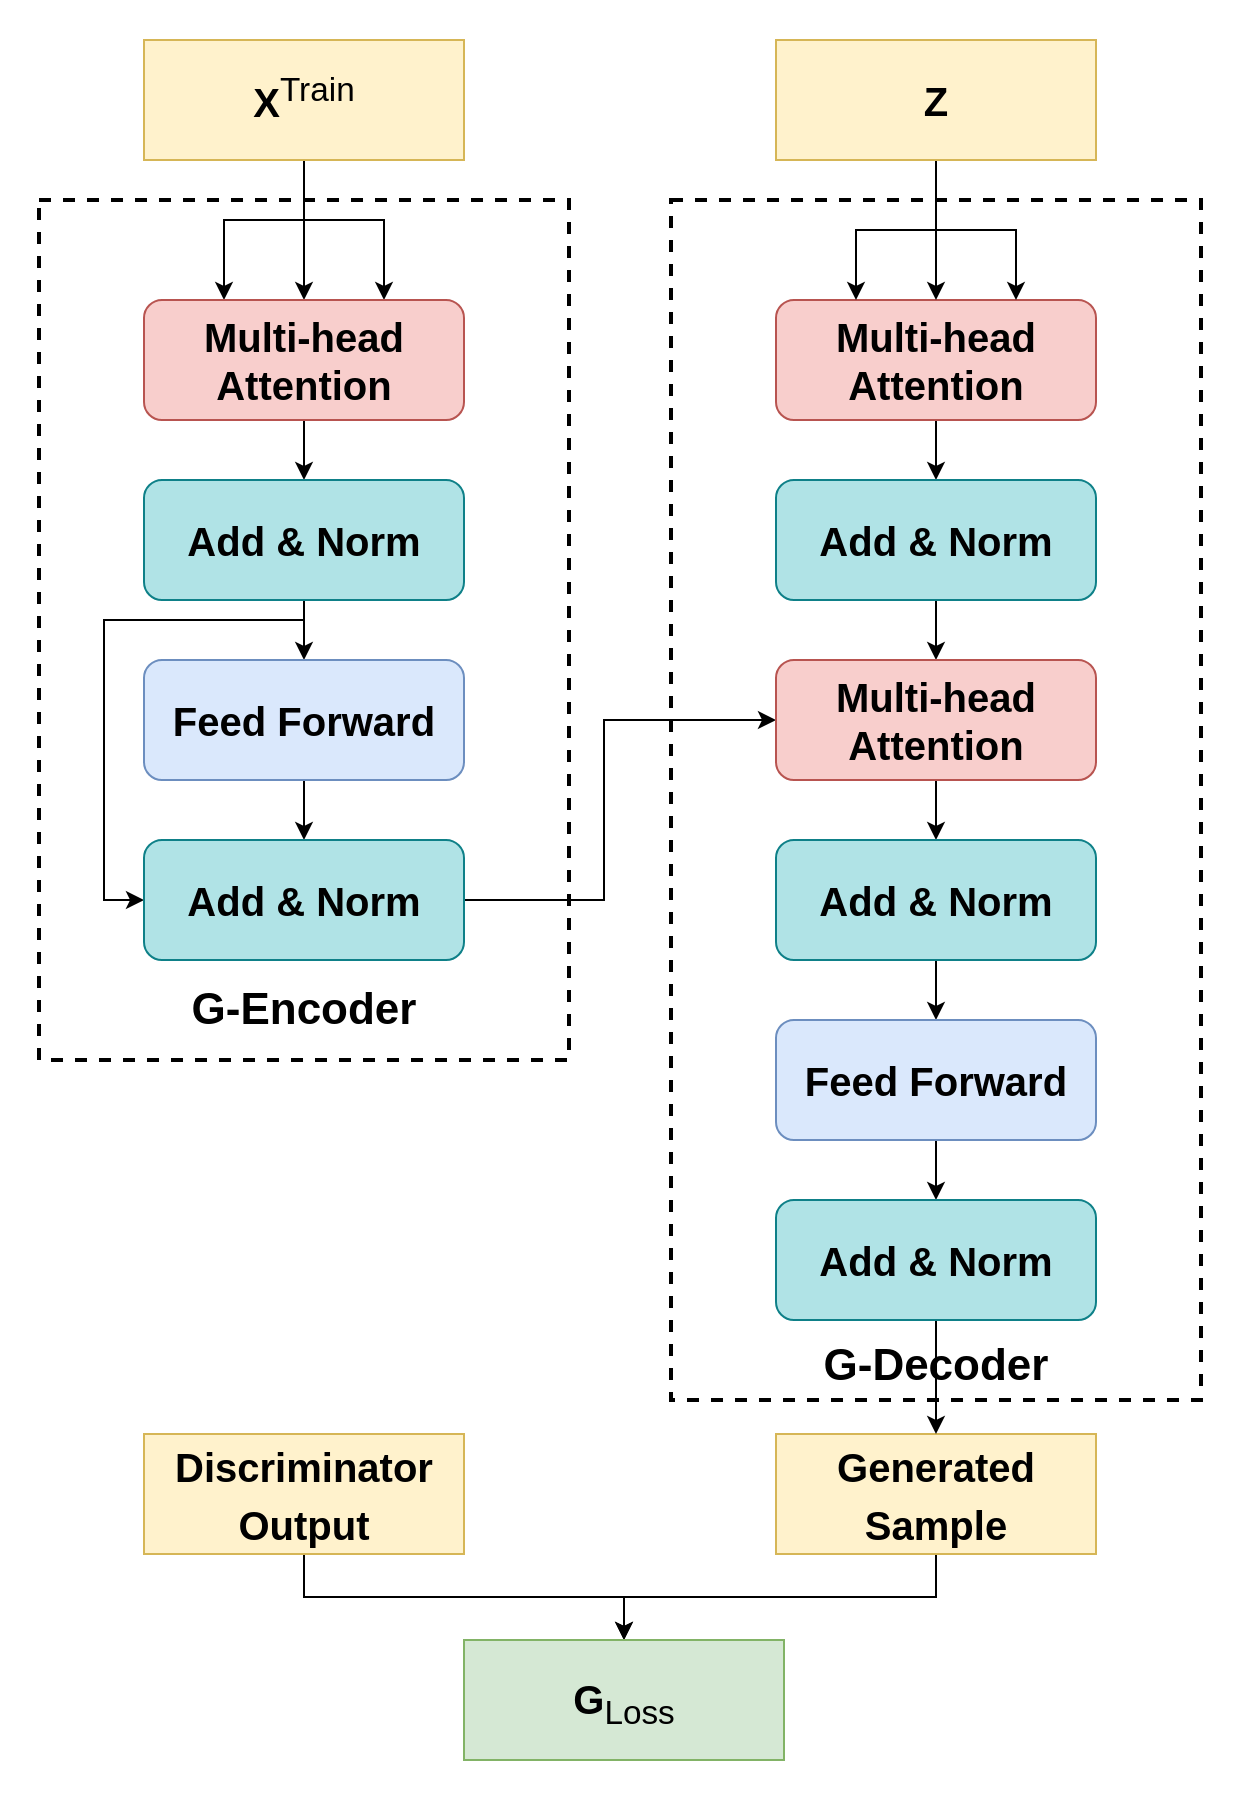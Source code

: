 <mxfile version="15.8.7" type="device"><diagram id="85stAc6cOphjk1my8RDN" name="页-1"><mxGraphModel dx="1038" dy="649" grid="1" gridSize="10" guides="1" tooltips="1" connect="1" arrows="1" fold="1" page="1" pageScale="1" pageWidth="827" pageHeight="1169" math="0" shadow="0"><root><mxCell id="0"/><mxCell id="1" parent="0"/><mxCell id="A72HZhgT-HijQ_DIUqSm-1" value="" style="rounded=0;whiteSpace=wrap;html=1;dashed=1;labelBorderColor=#FFFFFF;sketch=0;fontSize=20;strokeWidth=2;strokeColor=none;" parent="1" vertex="1"><mxGeometry x="102" y="50" width="620" height="900" as="geometry"/></mxCell><mxCell id="A72HZhgT-HijQ_DIUqSm-39" value="" style="rounded=0;whiteSpace=wrap;html=1;dashed=1;strokeWidth=2;fillColor=none;" parent="1" vertex="1"><mxGeometry x="437.5" y="150" width="265" height="600" as="geometry"/></mxCell><mxCell id="A72HZhgT-HijQ_DIUqSm-2" value="" style="rounded=0;whiteSpace=wrap;html=1;dashed=1;strokeWidth=2;fillColor=none;" parent="1" vertex="1"><mxGeometry x="121.5" y="150" width="265" height="430" as="geometry"/></mxCell><mxCell id="A72HZhgT-HijQ_DIUqSm-3" style="edgeStyle=orthogonalEdgeStyle;rounded=0;orthogonalLoop=1;jettySize=auto;html=1;exitX=0.5;exitY=1;exitDx=0;exitDy=0;entryX=0.25;entryY=0;entryDx=0;entryDy=0;fontStyle=1" parent="1" source="A72HZhgT-HijQ_DIUqSm-6" target="A72HZhgT-HijQ_DIUqSm-8" edge="1"><mxGeometry relative="1" as="geometry"><Array as="points"><mxPoint x="254" y="160"/><mxPoint x="214" y="160"/></Array></mxGeometry></mxCell><mxCell id="A72HZhgT-HijQ_DIUqSm-4" style="edgeStyle=orthogonalEdgeStyle;rounded=0;orthogonalLoop=1;jettySize=auto;html=1;exitX=0.5;exitY=1;exitDx=0;exitDy=0;entryX=0.5;entryY=0;entryDx=0;entryDy=0;fontStyle=1" parent="1" source="A72HZhgT-HijQ_DIUqSm-6" target="A72HZhgT-HijQ_DIUqSm-8" edge="1"><mxGeometry relative="1" as="geometry"/></mxCell><mxCell id="A72HZhgT-HijQ_DIUqSm-5" style="edgeStyle=orthogonalEdgeStyle;rounded=0;orthogonalLoop=1;jettySize=auto;html=1;exitX=0.5;exitY=1;exitDx=0;exitDy=0;entryX=0.75;entryY=0;entryDx=0;entryDy=0;fontStyle=1" parent="1" source="A72HZhgT-HijQ_DIUqSm-6" target="A72HZhgT-HijQ_DIUqSm-8" edge="1"><mxGeometry relative="1" as="geometry"><Array as="points"><mxPoint x="254" y="160"/><mxPoint x="294" y="160"/></Array></mxGeometry></mxCell><mxCell id="A72HZhgT-HijQ_DIUqSm-6" value="&lt;font style=&quot;font-size: 20px&quot;&gt;X&lt;span style=&quot;font-weight: normal&quot;&gt;&lt;sup&gt;Train&lt;/sup&gt;&lt;/span&gt;&lt;/font&gt;" style="rounded=0;whiteSpace=wrap;html=1;fontStyle=1;fontSize=24;fillColor=#fff2cc;strokeColor=#d6b656;" parent="1" vertex="1"><mxGeometry x="174" y="70" width="160" height="60" as="geometry"/></mxCell><mxCell id="A72HZhgT-HijQ_DIUqSm-7" style="edgeStyle=orthogonalEdgeStyle;rounded=0;orthogonalLoop=1;jettySize=auto;html=1;exitX=0.5;exitY=1;exitDx=0;exitDy=0;entryX=0.5;entryY=0;entryDx=0;entryDy=0;fontStyle=1" parent="1" source="A72HZhgT-HijQ_DIUqSm-8" target="A72HZhgT-HijQ_DIUqSm-13" edge="1"><mxGeometry relative="1" as="geometry"/></mxCell><mxCell id="A72HZhgT-HijQ_DIUqSm-8" value="Multi-head&lt;br&gt;Attention" style="rounded=1;whiteSpace=wrap;html=1;fontSize=20;fontStyle=1;fillColor=#f8cecc;strokeColor=#b85450;" parent="1" vertex="1"><mxGeometry x="174" y="200" width="160" height="60" as="geometry"/></mxCell><mxCell id="A72HZhgT-HijQ_DIUqSm-9" style="edgeStyle=orthogonalEdgeStyle;rounded=0;orthogonalLoop=1;jettySize=auto;html=1;exitX=0.5;exitY=1;exitDx=0;exitDy=0;entryX=0.5;entryY=0;entryDx=0;entryDy=0;fontStyle=1" parent="1" source="A72HZhgT-HijQ_DIUqSm-10" target="A72HZhgT-HijQ_DIUqSm-15" edge="1"><mxGeometry relative="1" as="geometry"/></mxCell><mxCell id="A72HZhgT-HijQ_DIUqSm-10" value="Multi-head&lt;br&gt;Attention" style="rounded=1;whiteSpace=wrap;html=1;fontSize=20;fontStyle=1;fillColor=#f8cecc;strokeColor=#b85450;" parent="1" vertex="1"><mxGeometry x="490" y="200" width="160" height="60" as="geometry"/></mxCell><mxCell id="A72HZhgT-HijQ_DIUqSm-11" style="edgeStyle=orthogonalEdgeStyle;rounded=0;orthogonalLoop=1;jettySize=auto;html=1;exitX=0.5;exitY=1;exitDx=0;exitDy=0;entryX=0.5;entryY=0;entryDx=0;entryDy=0;fontStyle=1" parent="1" source="A72HZhgT-HijQ_DIUqSm-13" target="A72HZhgT-HijQ_DIUqSm-17" edge="1"><mxGeometry relative="1" as="geometry"/></mxCell><mxCell id="A72HZhgT-HijQ_DIUqSm-12" style="edgeStyle=orthogonalEdgeStyle;rounded=0;orthogonalLoop=1;jettySize=auto;html=1;exitX=0.5;exitY=1;exitDx=0;exitDy=0;entryX=0;entryY=0.5;entryDx=0;entryDy=0;fontStyle=1" parent="1" source="A72HZhgT-HijQ_DIUqSm-13" target="A72HZhgT-HijQ_DIUqSm-19" edge="1"><mxGeometry relative="1" as="geometry"><Array as="points"><mxPoint x="254" y="360"/><mxPoint x="154" y="360"/><mxPoint x="154" y="500"/></Array></mxGeometry></mxCell><mxCell id="A72HZhgT-HijQ_DIUqSm-13" value="Add &amp;amp; Norm" style="rounded=1;whiteSpace=wrap;html=1;fontSize=20;fontStyle=1;fillColor=#b0e3e6;strokeColor=#0e8088;" parent="1" vertex="1"><mxGeometry x="174" y="290" width="160" height="60" as="geometry"/></mxCell><mxCell id="A72HZhgT-HijQ_DIUqSm-14" style="edgeStyle=orthogonalEdgeStyle;rounded=0;orthogonalLoop=1;jettySize=auto;html=1;exitX=0.5;exitY=1;exitDx=0;exitDy=0;entryX=0.5;entryY=0;entryDx=0;entryDy=0;strokeWidth=1;" parent="1" source="A72HZhgT-HijQ_DIUqSm-15" target="A72HZhgT-HijQ_DIUqSm-21" edge="1"><mxGeometry relative="1" as="geometry"/></mxCell><mxCell id="A72HZhgT-HijQ_DIUqSm-15" value="Add &amp;amp; Norm" style="rounded=1;whiteSpace=wrap;html=1;fontSize=20;fontStyle=1;fillColor=#b0e3e6;strokeColor=#0e8088;" parent="1" vertex="1"><mxGeometry x="490" y="290" width="160" height="60" as="geometry"/></mxCell><mxCell id="A72HZhgT-HijQ_DIUqSm-16" style="edgeStyle=orthogonalEdgeStyle;rounded=0;orthogonalLoop=1;jettySize=auto;html=1;exitX=0.5;exitY=1;exitDx=0;exitDy=0;entryX=0.5;entryY=0;entryDx=0;entryDy=0;fontStyle=1" parent="1" source="A72HZhgT-HijQ_DIUqSm-17" target="A72HZhgT-HijQ_DIUqSm-19" edge="1"><mxGeometry relative="1" as="geometry"/></mxCell><mxCell id="A72HZhgT-HijQ_DIUqSm-17" value="Feed Forward" style="rounded=1;whiteSpace=wrap;html=1;fontSize=20;fontStyle=1;fillColor=#dae8fc;strokeColor=#6c8ebf;" parent="1" vertex="1"><mxGeometry x="174" y="380" width="160" height="60" as="geometry"/></mxCell><mxCell id="A72HZhgT-HijQ_DIUqSm-18" style="edgeStyle=orthogonalEdgeStyle;rounded=0;orthogonalLoop=1;jettySize=auto;html=1;exitX=1;exitY=0.5;exitDx=0;exitDy=0;entryX=0;entryY=0.5;entryDx=0;entryDy=0;" parent="1" source="A72HZhgT-HijQ_DIUqSm-19" target="A72HZhgT-HijQ_DIUqSm-21" edge="1"><mxGeometry relative="1" as="geometry"><Array as="points"><mxPoint x="404" y="500"/><mxPoint x="404" y="410"/></Array></mxGeometry></mxCell><mxCell id="A72HZhgT-HijQ_DIUqSm-19" value="Add &amp;amp; Norm" style="rounded=1;whiteSpace=wrap;html=1;fontSize=20;fontStyle=1;fillColor=#b0e3e6;strokeColor=#0e8088;" parent="1" vertex="1"><mxGeometry x="174" y="470" width="160" height="60" as="geometry"/></mxCell><mxCell id="A72HZhgT-HijQ_DIUqSm-20" style="edgeStyle=orthogonalEdgeStyle;rounded=0;orthogonalLoop=1;jettySize=auto;html=1;exitX=0.5;exitY=1;exitDx=0;exitDy=0;entryX=0.5;entryY=0;entryDx=0;entryDy=0;strokeWidth=1;" parent="1" source="A72HZhgT-HijQ_DIUqSm-21" target="A72HZhgT-HijQ_DIUqSm-23" edge="1"><mxGeometry relative="1" as="geometry"/></mxCell><mxCell id="A72HZhgT-HijQ_DIUqSm-21" value="Multi-head&lt;br&gt;Attention" style="rounded=1;whiteSpace=wrap;html=1;fontSize=20;fontStyle=1;fillColor=#f8cecc;strokeColor=#b85450;" parent="1" vertex="1"><mxGeometry x="490" y="380" width="160" height="60" as="geometry"/></mxCell><mxCell id="A72HZhgT-HijQ_DIUqSm-22" style="edgeStyle=orthogonalEdgeStyle;rounded=0;orthogonalLoop=1;jettySize=auto;html=1;exitX=0.5;exitY=1;exitDx=0;exitDy=0;entryX=0.5;entryY=0;entryDx=0;entryDy=0;fontStyle=1" parent="1" source="A72HZhgT-HijQ_DIUqSm-23" target="A72HZhgT-HijQ_DIUqSm-25" edge="1"><mxGeometry relative="1" as="geometry"/></mxCell><mxCell id="A72HZhgT-HijQ_DIUqSm-23" value="Add &amp;amp; Norm" style="rounded=1;whiteSpace=wrap;html=1;fontSize=20;fontStyle=1;fillColor=#b0e3e6;strokeColor=#0e8088;" parent="1" vertex="1"><mxGeometry x="490" y="470" width="160" height="60" as="geometry"/></mxCell><mxCell id="A72HZhgT-HijQ_DIUqSm-24" style="edgeStyle=orthogonalEdgeStyle;rounded=0;orthogonalLoop=1;jettySize=auto;html=1;exitX=0.5;exitY=1;exitDx=0;exitDy=0;entryX=0.5;entryY=0;entryDx=0;entryDy=0;strokeWidth=1;" parent="1" source="A72HZhgT-HijQ_DIUqSm-25" target="A72HZhgT-HijQ_DIUqSm-38" edge="1"><mxGeometry relative="1" as="geometry"/></mxCell><mxCell id="A72HZhgT-HijQ_DIUqSm-25" value="Feed Forward" style="rounded=1;whiteSpace=wrap;html=1;fontSize=20;fontStyle=1;fillColor=#dae8fc;strokeColor=#6c8ebf;" parent="1" vertex="1"><mxGeometry x="490" y="560" width="160" height="60" as="geometry"/></mxCell><mxCell id="A72HZhgT-HijQ_DIUqSm-26" style="edgeStyle=orthogonalEdgeStyle;rounded=0;orthogonalLoop=1;jettySize=auto;html=1;exitX=0.5;exitY=1;exitDx=0;exitDy=0;entryX=0.5;entryY=0;entryDx=0;entryDy=0;fontStyle=1" parent="1" source="A72HZhgT-HijQ_DIUqSm-27" target="A72HZhgT-HijQ_DIUqSm-30" edge="1"><mxGeometry relative="1" as="geometry"/></mxCell><mxCell id="A72HZhgT-HijQ_DIUqSm-27" value="&lt;span style=&quot;font-size: 20px&quot;&gt;Generated&lt;br&gt;Sample&lt;br&gt;&lt;/span&gt;" style="rounded=0;whiteSpace=wrap;html=1;fontStyle=1;fontSize=24;fillColor=#fff2cc;strokeColor=#d6b656;" parent="1" vertex="1"><mxGeometry x="490" y="767" width="160" height="60" as="geometry"/></mxCell><mxCell id="A72HZhgT-HijQ_DIUqSm-28" style="edgeStyle=orthogonalEdgeStyle;rounded=0;orthogonalLoop=1;jettySize=auto;html=1;exitX=0.5;exitY=1;exitDx=0;exitDy=0;entryX=0.5;entryY=0;entryDx=0;entryDy=0;fontStyle=1" parent="1" source="A72HZhgT-HijQ_DIUqSm-29" target="A72HZhgT-HijQ_DIUqSm-30" edge="1"><mxGeometry relative="1" as="geometry"/></mxCell><mxCell id="A72HZhgT-HijQ_DIUqSm-29" value="&lt;span style=&quot;font-size: 20px&quot;&gt;Discriminator&lt;br&gt;Output&lt;br&gt;&lt;/span&gt;" style="rounded=0;whiteSpace=wrap;html=1;fontStyle=1;fontSize=24;fillColor=#fff2cc;strokeColor=#d6b656;" parent="1" vertex="1"><mxGeometry x="174" y="767" width="160" height="60" as="geometry"/></mxCell><mxCell id="A72HZhgT-HijQ_DIUqSm-30" value="&lt;span style=&quot;font-size: 20px&quot;&gt;G&lt;span style=&quot;font-weight: normal&quot;&gt;&lt;sub&gt;Loss&lt;/sub&gt;&lt;/span&gt;&lt;/span&gt;" style="rounded=0;whiteSpace=wrap;html=1;fontStyle=1;fontSize=24;fillColor=#d5e8d4;strokeColor=#82b366;" parent="1" vertex="1"><mxGeometry x="334" y="870" width="160" height="60" as="geometry"/></mxCell><mxCell id="A72HZhgT-HijQ_DIUqSm-31" value="&lt;b&gt;&lt;font style=&quot;font-size: 22px&quot;&gt;G-Encoder&lt;/font&gt;&lt;/b&gt;" style="text;html=1;strokeColor=none;fillColor=none;align=center;verticalAlign=middle;whiteSpace=wrap;rounded=0;dashed=1;" parent="1" vertex="1"><mxGeometry x="179" y="540" width="150" height="30" as="geometry"/></mxCell><mxCell id="A72HZhgT-HijQ_DIUqSm-32" style="edgeStyle=orthogonalEdgeStyle;rounded=0;orthogonalLoop=1;jettySize=auto;html=1;exitX=0.5;exitY=1;exitDx=0;exitDy=0;entryX=0.25;entryY=0;entryDx=0;entryDy=0;" parent="1" source="A72HZhgT-HijQ_DIUqSm-35" target="A72HZhgT-HijQ_DIUqSm-10" edge="1"><mxGeometry relative="1" as="geometry"/></mxCell><mxCell id="A72HZhgT-HijQ_DIUqSm-33" style="edgeStyle=orthogonalEdgeStyle;rounded=0;orthogonalLoop=1;jettySize=auto;html=1;exitX=0.5;exitY=1;exitDx=0;exitDy=0;entryX=0.5;entryY=0;entryDx=0;entryDy=0;" parent="1" source="A72HZhgT-HijQ_DIUqSm-35" target="A72HZhgT-HijQ_DIUqSm-10" edge="1"><mxGeometry relative="1" as="geometry"/></mxCell><mxCell id="A72HZhgT-HijQ_DIUqSm-34" style="edgeStyle=orthogonalEdgeStyle;rounded=0;orthogonalLoop=1;jettySize=auto;html=1;exitX=0.5;exitY=1;exitDx=0;exitDy=0;entryX=0.75;entryY=0;entryDx=0;entryDy=0;" parent="1" source="A72HZhgT-HijQ_DIUqSm-35" target="A72HZhgT-HijQ_DIUqSm-10" edge="1"><mxGeometry relative="1" as="geometry"/></mxCell><mxCell id="A72HZhgT-HijQ_DIUqSm-35" value="&lt;span style=&quot;font-size: 20px&quot;&gt;Z&lt;/span&gt;" style="rounded=0;whiteSpace=wrap;html=1;fontStyle=1;fontSize=24;fillColor=#fff2cc;strokeColor=#d6b656;" parent="1" vertex="1"><mxGeometry x="490" y="70" width="160" height="60" as="geometry"/></mxCell><mxCell id="A72HZhgT-HijQ_DIUqSm-36" value="&lt;b&gt;&lt;font style=&quot;font-size: 22px&quot;&gt;G-Decoder&lt;/font&gt;&lt;/b&gt;" style="text;html=1;strokeColor=none;fillColor=none;align=center;verticalAlign=middle;whiteSpace=wrap;rounded=0;dashed=1;" parent="1" vertex="1"><mxGeometry x="495" y="718" width="150" height="30" as="geometry"/></mxCell><mxCell id="A72HZhgT-HijQ_DIUqSm-37" style="edgeStyle=orthogonalEdgeStyle;rounded=0;orthogonalLoop=1;jettySize=auto;html=1;exitX=0.5;exitY=1;exitDx=0;exitDy=0;entryX=0.5;entryY=0;entryDx=0;entryDy=0;strokeWidth=1;" parent="1" source="A72HZhgT-HijQ_DIUqSm-38" target="A72HZhgT-HijQ_DIUqSm-27" edge="1"><mxGeometry relative="1" as="geometry"/></mxCell><mxCell id="A72HZhgT-HijQ_DIUqSm-38" value="Add &amp;amp; Norm" style="rounded=1;whiteSpace=wrap;html=1;fontSize=20;fontStyle=1;fillColor=#b0e3e6;strokeColor=#0e8088;" parent="1" vertex="1"><mxGeometry x="490" y="650" width="160" height="60" as="geometry"/></mxCell></root></mxGraphModel></diagram></mxfile>